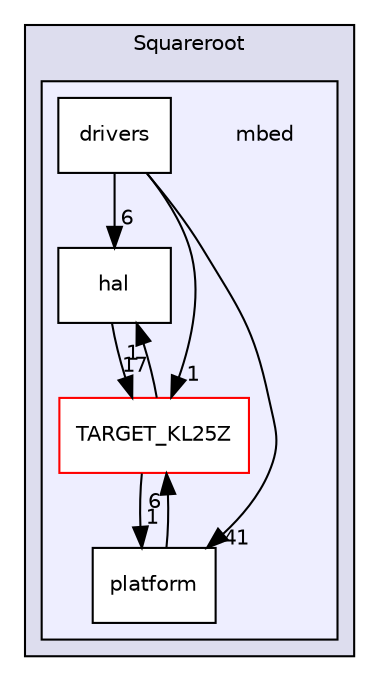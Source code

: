 digraph "Squareroot/mbed" {
  compound=true
  node [ fontsize="10", fontname="Helvetica"];
  edge [ labelfontsize="10", labelfontname="Helvetica"];
  subgraph clusterdir_963490c92aa62691af25b3d81cbf2315 {
    graph [ bgcolor="#ddddee", pencolor="black", label="Squareroot" fontname="Helvetica", fontsize="10", URL="dir_963490c92aa62691af25b3d81cbf2315.html"]
  subgraph clusterdir_703d4fff723c672a6ec515c93f48dac4 {
    graph [ bgcolor="#eeeeff", pencolor="black", label="" URL="dir_703d4fff723c672a6ec515c93f48dac4.html"];
    dir_703d4fff723c672a6ec515c93f48dac4 [shape=plaintext label="mbed"];
  dir_339c0dba8f1dd019357374520d88c0d7 [shape=box label="drivers" fillcolor="white" style="filled" URL="dir_339c0dba8f1dd019357374520d88c0d7.html"];
  dir_0dfffb062590ee4db0864fa771b2fa3a [shape=box label="hal" fillcolor="white" style="filled" URL="dir_0dfffb062590ee4db0864fa771b2fa3a.html"];
  dir_b57e2541999dc11a687281c1be6bdbb0 [shape=box label="platform" fillcolor="white" style="filled" URL="dir_b57e2541999dc11a687281c1be6bdbb0.html"];
  dir_fc7771426e30b505ed191c57edad0cb6 [shape=box label="TARGET_KL25Z" fillcolor="white" style="filled" color="red" URL="dir_fc7771426e30b505ed191c57edad0cb6.html"];
  }
  }
  dir_0dfffb062590ee4db0864fa771b2fa3a->dir_fc7771426e30b505ed191c57edad0cb6 [headlabel="17", labeldistance=1.5 headhref="dir_000004_000006.html"];
  dir_339c0dba8f1dd019357374520d88c0d7->dir_0dfffb062590ee4db0864fa771b2fa3a [headlabel="6", labeldistance=1.5 headhref="dir_000003_000004.html"];
  dir_339c0dba8f1dd019357374520d88c0d7->dir_b57e2541999dc11a687281c1be6bdbb0 [headlabel="41", labeldistance=1.5 headhref="dir_000003_000005.html"];
  dir_339c0dba8f1dd019357374520d88c0d7->dir_fc7771426e30b505ed191c57edad0cb6 [headlabel="1", labeldistance=1.5 headhref="dir_000003_000006.html"];
  dir_b57e2541999dc11a687281c1be6bdbb0->dir_fc7771426e30b505ed191c57edad0cb6 [headlabel="6", labeldistance=1.5 headhref="dir_000005_000006.html"];
  dir_fc7771426e30b505ed191c57edad0cb6->dir_b57e2541999dc11a687281c1be6bdbb0 [headlabel="1", labeldistance=1.5 headhref="dir_000006_000005.html"];
  dir_fc7771426e30b505ed191c57edad0cb6->dir_0dfffb062590ee4db0864fa771b2fa3a [headlabel="1", labeldistance=1.5 headhref="dir_000006_000004.html"];
}
